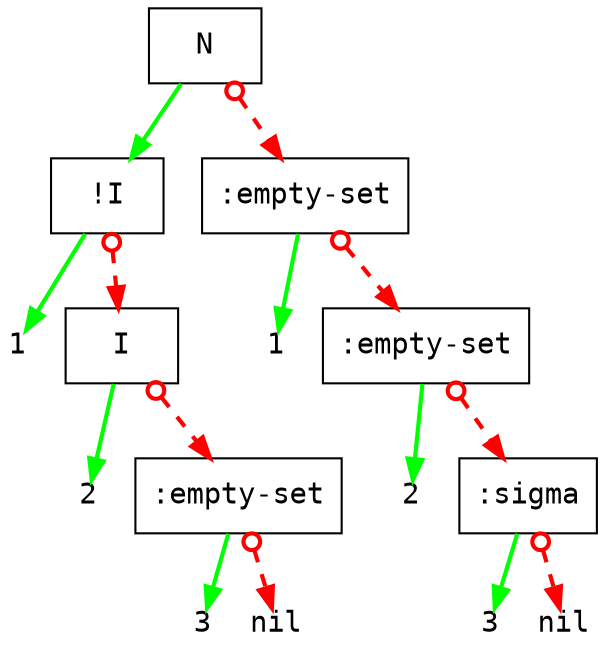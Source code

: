 digraph G {
node [ fontsize=14];
bgcolor="#ffffff00" # RGBA (with alpha)

8 [shape=box,label="N",fontname="Courier"]

8 -> n1p [style=solid,color=green,penwidth=2]
8 -> n1n [style=dashed,color=red,penwidth=2,arrowhead=normal,arrowtail=odot,dir=both]

{rank=same n1p n1n }

n1p [shape=box,label="!I",fontname="Courier"]
n2p [shape=plain,label="1",fontname="Courier"]
n3p [shape=box,label="I",fontname="Courier"]
n4p [shape=plain,label="2",fontname="Courier"]
n5p [shape=box,label=":empty-set",fontname="Courier"]
n6p [shape=plain,label="3",fontname="Courier"]
n7p [shape=plain,label="nil",fontname="Courier"]
{rank=same n2p n3p }
{rank=same n4p n5p }
{rank=same n6p n7p }

n1p -> n2p [style=solid,color=green,penwidth=2]
n1p -> n3p [style=dashed,color=red,penwidth=2,arrowhead=normal,arrowtail=odot,dir=both]

n3p -> n4p [style=solid,color=green,penwidth=2]
n3p -> n5p [style=dashed,color=red,penwidth=2,arrowhead=normal,arrowtail=odot,dir=both]

n5p -> n6p [style=solid,color=green,penwidth=2]
n5p -> n7p [style=dashed,color=red,penwidth=2,arrowhead=normal,arrowtail=odot,dir=both]


n1n [shape=box,label=":empty-set",fontname="Courier"]
n2n [shape=plain,label="1",fontname="Courier"]
n3n [shape=box,label=":empty-set",fontname="Courier"]
n4n [shape=plain,label="2",fontname="Courier"]
n5n [shape=box,label=":sigma",fontname="Courier"]
n6n [shape=plain,label="3",fontname="Courier"]
n7n [shape=plain,label="nil",fontname="Courier"]
{rank=same n2n n3n }
{rank=same n4n n5n }
{rank=same n6n n7n }

n1n -> n2n [style=solid,color=green,penwidth=2]
n1n -> n3n [style=dashed,color=red,penwidth=2,arrowhead=normal,arrowtail=odot,dir=both]

n3n -> n4n [style=solid,color=green,penwidth=2]
n3n -> n5n [style=dashed,color=red,penwidth=2,arrowhead=normal,arrowtail=odot,dir=both]

n5n -> n6n [style=solid,color=green,penwidth=2]
n5n -> n7n [style=dashed,color=red,penwidth=2,arrowhead=normal,arrowtail=odot,dir=both]

}
